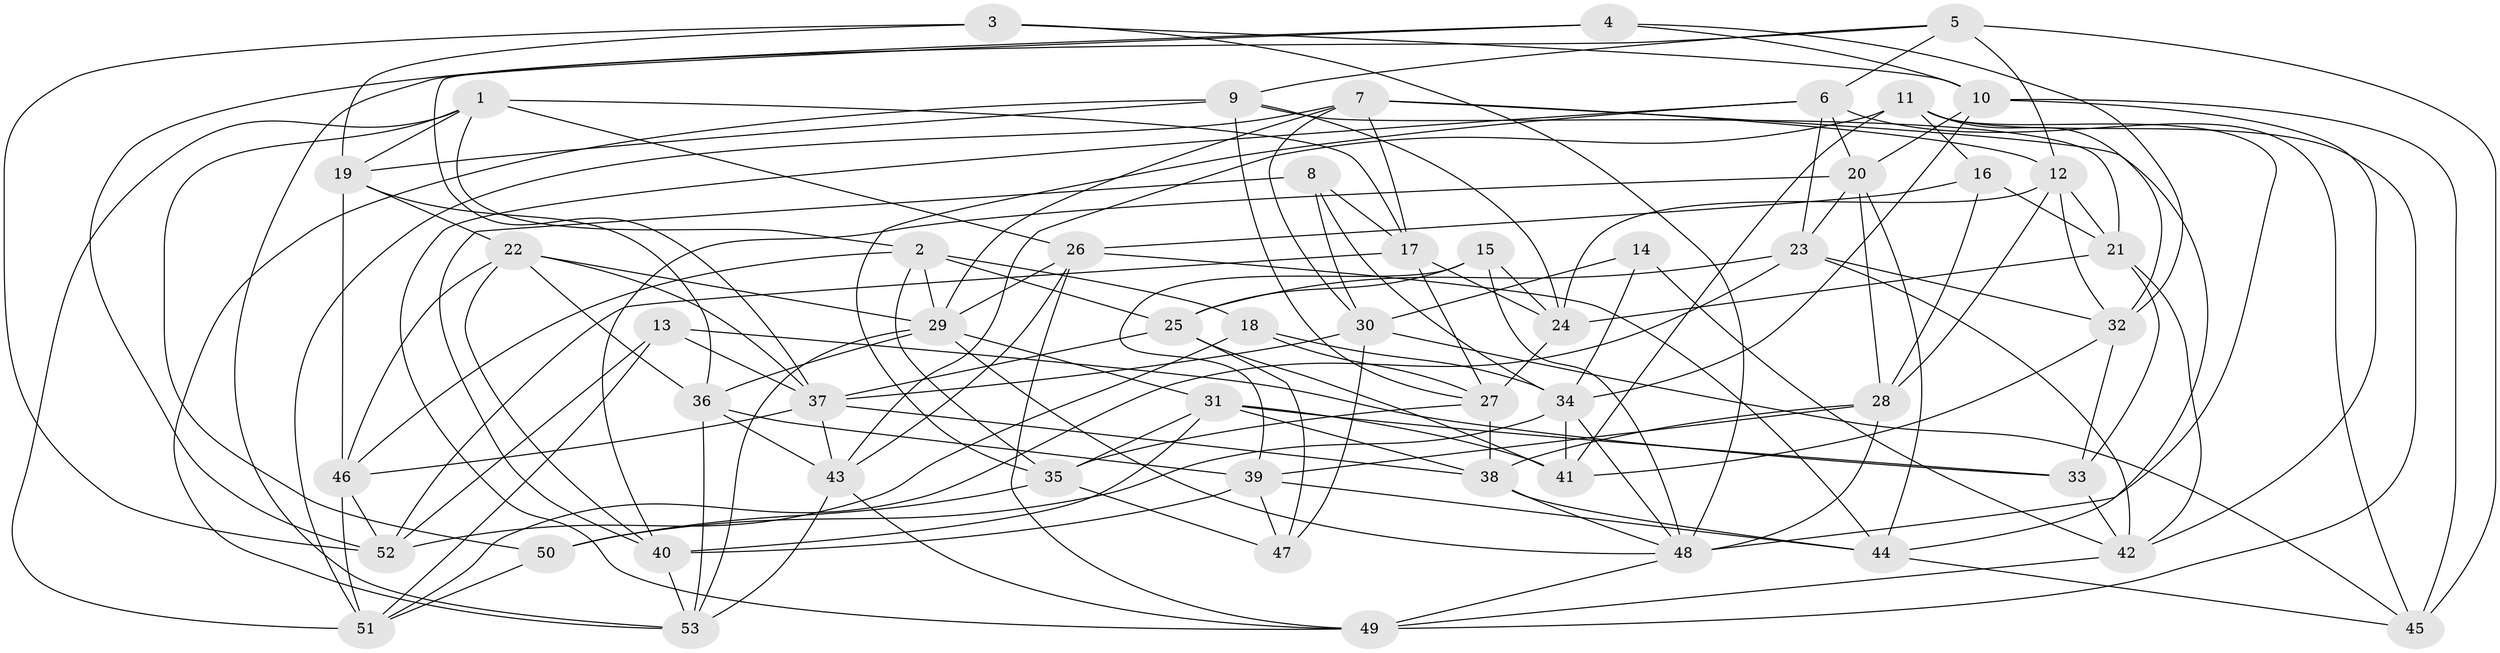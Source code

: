 // original degree distribution, {4: 1.0}
// Generated by graph-tools (version 1.1) at 2025/50/03/09/25 03:50:57]
// undirected, 53 vertices, 150 edges
graph export_dot {
graph [start="1"]
  node [color=gray90,style=filled];
  1;
  2;
  3;
  4;
  5;
  6;
  7;
  8;
  9;
  10;
  11;
  12;
  13;
  14;
  15;
  16;
  17;
  18;
  19;
  20;
  21;
  22;
  23;
  24;
  25;
  26;
  27;
  28;
  29;
  30;
  31;
  32;
  33;
  34;
  35;
  36;
  37;
  38;
  39;
  40;
  41;
  42;
  43;
  44;
  45;
  46;
  47;
  48;
  49;
  50;
  51;
  52;
  53;
  1 -- 2 [weight=1.0];
  1 -- 17 [weight=1.0];
  1 -- 19 [weight=1.0];
  1 -- 26 [weight=1.0];
  1 -- 50 [weight=1.0];
  1 -- 51 [weight=1.0];
  2 -- 18 [weight=1.0];
  2 -- 25 [weight=1.0];
  2 -- 29 [weight=1.0];
  2 -- 35 [weight=1.0];
  2 -- 46 [weight=1.0];
  3 -- 10 [weight=1.0];
  3 -- 19 [weight=1.0];
  3 -- 48 [weight=1.0];
  3 -- 52 [weight=1.0];
  4 -- 10 [weight=1.0];
  4 -- 32 [weight=1.0];
  4 -- 37 [weight=1.0];
  4 -- 53 [weight=1.0];
  5 -- 6 [weight=1.0];
  5 -- 9 [weight=1.0];
  5 -- 12 [weight=1.0];
  5 -- 45 [weight=2.0];
  5 -- 52 [weight=1.0];
  6 -- 20 [weight=1.0];
  6 -- 23 [weight=1.0];
  6 -- 35 [weight=1.0];
  6 -- 45 [weight=1.0];
  6 -- 49 [weight=1.0];
  7 -- 12 [weight=1.0];
  7 -- 17 [weight=1.0];
  7 -- 29 [weight=1.0];
  7 -- 30 [weight=1.0];
  7 -- 44 [weight=1.0];
  7 -- 51 [weight=1.0];
  8 -- 17 [weight=1.0];
  8 -- 30 [weight=1.0];
  8 -- 34 [weight=1.0];
  8 -- 40 [weight=1.0];
  9 -- 19 [weight=1.0];
  9 -- 21 [weight=1.0];
  9 -- 24 [weight=1.0];
  9 -- 27 [weight=1.0];
  9 -- 53 [weight=1.0];
  10 -- 20 [weight=1.0];
  10 -- 34 [weight=1.0];
  10 -- 42 [weight=1.0];
  10 -- 45 [weight=1.0];
  11 -- 16 [weight=1.0];
  11 -- 32 [weight=1.0];
  11 -- 41 [weight=1.0];
  11 -- 43 [weight=1.0];
  11 -- 48 [weight=1.0];
  11 -- 49 [weight=1.0];
  12 -- 21 [weight=1.0];
  12 -- 24 [weight=1.0];
  12 -- 28 [weight=1.0];
  12 -- 32 [weight=1.0];
  13 -- 33 [weight=1.0];
  13 -- 37 [weight=1.0];
  13 -- 51 [weight=1.0];
  13 -- 52 [weight=1.0];
  14 -- 30 [weight=1.0];
  14 -- 34 [weight=2.0];
  14 -- 42 [weight=1.0];
  15 -- 24 [weight=1.0];
  15 -- 25 [weight=1.0];
  15 -- 39 [weight=1.0];
  15 -- 48 [weight=1.0];
  16 -- 21 [weight=1.0];
  16 -- 26 [weight=1.0];
  16 -- 28 [weight=1.0];
  17 -- 24 [weight=1.0];
  17 -- 27 [weight=1.0];
  17 -- 52 [weight=1.0];
  18 -- 27 [weight=1.0];
  18 -- 34 [weight=1.0];
  18 -- 52 [weight=1.0];
  19 -- 22 [weight=1.0];
  19 -- 36 [weight=1.0];
  19 -- 46 [weight=1.0];
  20 -- 23 [weight=1.0];
  20 -- 28 [weight=1.0];
  20 -- 40 [weight=1.0];
  20 -- 44 [weight=1.0];
  21 -- 24 [weight=1.0];
  21 -- 33 [weight=1.0];
  21 -- 42 [weight=1.0];
  22 -- 29 [weight=1.0];
  22 -- 36 [weight=1.0];
  22 -- 37 [weight=1.0];
  22 -- 40 [weight=1.0];
  22 -- 46 [weight=1.0];
  23 -- 25 [weight=1.0];
  23 -- 32 [weight=1.0];
  23 -- 42 [weight=1.0];
  23 -- 51 [weight=1.0];
  24 -- 27 [weight=1.0];
  25 -- 37 [weight=1.0];
  25 -- 41 [weight=1.0];
  25 -- 47 [weight=1.0];
  26 -- 29 [weight=1.0];
  26 -- 43 [weight=1.0];
  26 -- 44 [weight=1.0];
  26 -- 49 [weight=1.0];
  27 -- 35 [weight=1.0];
  27 -- 38 [weight=1.0];
  28 -- 38 [weight=1.0];
  28 -- 39 [weight=1.0];
  28 -- 48 [weight=1.0];
  29 -- 31 [weight=1.0];
  29 -- 36 [weight=1.0];
  29 -- 48 [weight=1.0];
  29 -- 53 [weight=1.0];
  30 -- 37 [weight=1.0];
  30 -- 45 [weight=1.0];
  30 -- 47 [weight=1.0];
  31 -- 33 [weight=2.0];
  31 -- 35 [weight=1.0];
  31 -- 38 [weight=1.0];
  31 -- 40 [weight=1.0];
  31 -- 41 [weight=2.0];
  32 -- 33 [weight=1.0];
  32 -- 41 [weight=1.0];
  33 -- 42 [weight=1.0];
  34 -- 41 [weight=1.0];
  34 -- 48 [weight=1.0];
  34 -- 50 [weight=1.0];
  35 -- 47 [weight=1.0];
  35 -- 50 [weight=1.0];
  36 -- 39 [weight=1.0];
  36 -- 43 [weight=1.0];
  36 -- 53 [weight=1.0];
  37 -- 38 [weight=1.0];
  37 -- 43 [weight=1.0];
  37 -- 46 [weight=1.0];
  38 -- 44 [weight=1.0];
  38 -- 48 [weight=1.0];
  39 -- 40 [weight=1.0];
  39 -- 44 [weight=1.0];
  39 -- 47 [weight=1.0];
  40 -- 53 [weight=1.0];
  42 -- 49 [weight=1.0];
  43 -- 49 [weight=1.0];
  43 -- 53 [weight=1.0];
  44 -- 45 [weight=1.0];
  46 -- 51 [weight=1.0];
  46 -- 52 [weight=1.0];
  48 -- 49 [weight=1.0];
  50 -- 51 [weight=1.0];
}
